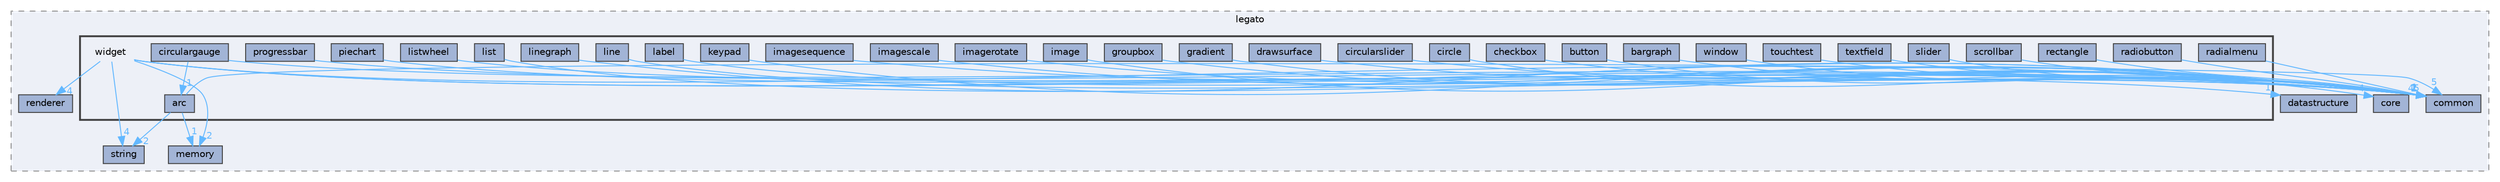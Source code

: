 digraph "C:/microchip/harmony3/gfx/middleware/legato/library/src/gfx/legato/widget"
{
 // INTERACTIVE_SVG=YES
 // LATEX_PDF_SIZE
  bgcolor="transparent";
  edge [fontname=Helvetica,fontsize=10,labelfontname=Helvetica,labelfontsize=10];
  node [fontname=Helvetica,fontsize=10,shape=box,height=0.2,width=0.4];
  compound=true
  subgraph clusterdir_df0e2b4cdb64d3722aa48eb6b18a67e5 {
    graph [ bgcolor="#edf0f7", pencolor="grey50", label="legato", fontname=Helvetica,fontsize=10 style="filled,dashed", URL="dir_df0e2b4cdb64d3722aa48eb6b18a67e5.html",tooltip=""]
  dir_18f2fdeeef31186486f6c44486de345c [label="renderer", fillcolor="#a2b4d6", color="grey25", style="filled", URL="dir_18f2fdeeef31186486f6c44486de345c.html",tooltip=""];
  dir_3305b49bc15ad9b5be28d221021115ae [label="string", fillcolor="#a2b4d6", color="grey25", style="filled", URL="dir_3305b49bc15ad9b5be28d221021115ae.html",tooltip=""];
  dir_6ea5fdd06250e5b2bba6c64e330e75e8 [label="core", fillcolor="#a2b4d6", color="grey25", style="filled", URL="dir_6ea5fdd06250e5b2bba6c64e330e75e8.html",tooltip=""];
  dir_8372a91ac24574313a1b22eb58258e4b [label="datastructure", fillcolor="#a2b4d6", color="grey25", style="filled", URL="dir_8372a91ac24574313a1b22eb58258e4b.html",tooltip=""];
  dir_b3f224f181338695a4734ca3080f2eb5 [label="common", fillcolor="#a2b4d6", color="grey25", style="filled", URL="dir_b3f224f181338695a4734ca3080f2eb5.html",tooltip=""];
  dir_eef5553a5c7369df9ec111a9376be40e [label="memory", fillcolor="#a2b4d6", color="grey25", style="filled", URL="dir_eef5553a5c7369df9ec111a9376be40e.html",tooltip=""];
  subgraph clusterdir_139e39c2cbbb9c4d4856e374ea12d038 {
    graph [ bgcolor="#edf0f7", pencolor="grey25", label="", fontname=Helvetica,fontsize=10 style="filled,bold", URL="dir_139e39c2cbbb9c4d4856e374ea12d038.html",tooltip=""]
    dir_139e39c2cbbb9c4d4856e374ea12d038 [shape=plaintext, label="widget"];
  dir_ea796a184f8dd67c3a4a1810276d9c0a [label="arc", fillcolor="#a2b4d6", color="grey25", style="filled", URL="dir_ea796a184f8dd67c3a4a1810276d9c0a.html",tooltip=""];
  dir_5860276ee1d246cf8783ae38bb2c9167 [label="bargraph", fillcolor="#a2b4d6", color="grey25", style="filled", URL="dir_5860276ee1d246cf8783ae38bb2c9167.html",tooltip=""];
  dir_2ccd5ea65f58f5050b13cd878018a6f6 [label="button", fillcolor="#a2b4d6", color="grey25", style="filled", URL="dir_2ccd5ea65f58f5050b13cd878018a6f6.html",tooltip=""];
  dir_61f791b9ac0c8883b32c7e177d9c9769 [label="checkbox", fillcolor="#a2b4d6", color="grey25", style="filled", URL="dir_61f791b9ac0c8883b32c7e177d9c9769.html",tooltip=""];
  dir_ba769330b26308451241b67476fafbde [label="circle", fillcolor="#a2b4d6", color="grey25", style="filled", URL="dir_ba769330b26308451241b67476fafbde.html",tooltip=""];
  dir_e59d3e6b124369ea14f72f7c598e40c4 [label="circulargauge", fillcolor="#a2b4d6", color="grey25", style="filled", URL="dir_e59d3e6b124369ea14f72f7c598e40c4.html",tooltip=""];
  dir_2fe423a4d32b719dd99630a8b54d4f98 [label="circularslider", fillcolor="#a2b4d6", color="grey25", style="filled", URL="dir_2fe423a4d32b719dd99630a8b54d4f98.html",tooltip=""];
  dir_f43edd6e57efc632cc65bdd586691760 [label="drawsurface", fillcolor="#a2b4d6", color="grey25", style="filled", URL="dir_f43edd6e57efc632cc65bdd586691760.html",tooltip=""];
  dir_f632967a3262f2e6f4f8ff464941d575 [label="gradient", fillcolor="#a2b4d6", color="grey25", style="filled", URL="dir_f632967a3262f2e6f4f8ff464941d575.html",tooltip=""];
  dir_6bedacda5ab9a21c153eb1ef15d975d0 [label="groupbox", fillcolor="#a2b4d6", color="grey25", style="filled", URL="dir_6bedacda5ab9a21c153eb1ef15d975d0.html",tooltip=""];
  dir_f916909e1c95424e1e4e053c3d2d072c [label="image", fillcolor="#a2b4d6", color="grey25", style="filled", URL="dir_f916909e1c95424e1e4e053c3d2d072c.html",tooltip=""];
  dir_fc1dbafbf4cf386850e5d06ad28bb439 [label="imagerotate", fillcolor="#a2b4d6", color="grey25", style="filled", URL="dir_fc1dbafbf4cf386850e5d06ad28bb439.html",tooltip=""];
  dir_5f0ea6ef509d688b7b247798d6d67556 [label="imagescale", fillcolor="#a2b4d6", color="grey25", style="filled", URL="dir_5f0ea6ef509d688b7b247798d6d67556.html",tooltip=""];
  dir_71455b53b811b862a2f615c0af7ea15e [label="imagesequence", fillcolor="#a2b4d6", color="grey25", style="filled", URL="dir_71455b53b811b862a2f615c0af7ea15e.html",tooltip=""];
  dir_ec7a6a9efb9f59a9ae2a2fdc6299bb1e [label="keypad", fillcolor="#a2b4d6", color="grey25", style="filled", URL="dir_ec7a6a9efb9f59a9ae2a2fdc6299bb1e.html",tooltip=""];
  dir_916f56971aee262d0d56f620d21e1033 [label="label", fillcolor="#a2b4d6", color="grey25", style="filled", URL="dir_916f56971aee262d0d56f620d21e1033.html",tooltip=""];
  dir_70bf8d34bd2255065b23fb42b7926ed9 [label="line", fillcolor="#a2b4d6", color="grey25", style="filled", URL="dir_70bf8d34bd2255065b23fb42b7926ed9.html",tooltip=""];
  dir_fa6d7e99251ad989d8d0861089bc1bba [label="linegraph", fillcolor="#a2b4d6", color="grey25", style="filled", URL="dir_fa6d7e99251ad989d8d0861089bc1bba.html",tooltip=""];
  dir_17dc6ecd1b604ac8f67dd1adf1caa689 [label="list", fillcolor="#a2b4d6", color="grey25", style="filled", URL="dir_17dc6ecd1b604ac8f67dd1adf1caa689.html",tooltip=""];
  dir_09fb61342f4054c8ae4043c267482be5 [label="listwheel", fillcolor="#a2b4d6", color="grey25", style="filled", URL="dir_09fb61342f4054c8ae4043c267482be5.html",tooltip=""];
  dir_0c7d95ea38cfce720c9fa5892f8ef183 [label="piechart", fillcolor="#a2b4d6", color="grey25", style="filled", URL="dir_0c7d95ea38cfce720c9fa5892f8ef183.html",tooltip=""];
  dir_acff0cb23e15b4d2a8ce9d5ba9fb316f [label="progressbar", fillcolor="#a2b4d6", color="grey25", style="filled", URL="dir_acff0cb23e15b4d2a8ce9d5ba9fb316f.html",tooltip=""];
  dir_a79b2a24eee33de41506757f3dbffa81 [label="radialmenu", fillcolor="#a2b4d6", color="grey25", style="filled", URL="dir_a79b2a24eee33de41506757f3dbffa81.html",tooltip=""];
  dir_46264740869f01a19d6281e415276e3e [label="radiobutton", fillcolor="#a2b4d6", color="grey25", style="filled", URL="dir_46264740869f01a19d6281e415276e3e.html",tooltip=""];
  dir_b4b1004d4a05839fb17abbe791dca554 [label="rectangle", fillcolor="#a2b4d6", color="grey25", style="filled", URL="dir_b4b1004d4a05839fb17abbe791dca554.html",tooltip=""];
  dir_7a971ada033fa09fab7dc98ab586b9ea [label="scrollbar", fillcolor="#a2b4d6", color="grey25", style="filled", URL="dir_7a971ada033fa09fab7dc98ab586b9ea.html",tooltip=""];
  dir_a90675f66de8e5615bc57b77bd97da8a [label="slider", fillcolor="#a2b4d6", color="grey25", style="filled", URL="dir_a90675f66de8e5615bc57b77bd97da8a.html",tooltip=""];
  dir_22bebc17460edd3d51d19cd5befaada2 [label="textfield", fillcolor="#a2b4d6", color="grey25", style="filled", URL="dir_22bebc17460edd3d51d19cd5befaada2.html",tooltip=""];
  dir_20e2566be23e0aa1baeb27f70a2ea96b [label="touchtest", fillcolor="#a2b4d6", color="grey25", style="filled", URL="dir_20e2566be23e0aa1baeb27f70a2ea96b.html",tooltip=""];
  dir_bbe9a681524168dca2c686e8724621ab [label="window", fillcolor="#a2b4d6", color="grey25", style="filled", URL="dir_bbe9a681524168dca2c686e8724621ab.html",tooltip=""];
  }
  }
  dir_139e39c2cbbb9c4d4856e374ea12d038->dir_18f2fdeeef31186486f6c44486de345c [headlabel="4", labeldistance=1.5 headhref="dir_000122_000091.html" color="steelblue1" fontcolor="steelblue1"];
  dir_139e39c2cbbb9c4d4856e374ea12d038->dir_3305b49bc15ad9b5be28d221021115ae [headlabel="4", labeldistance=1.5 headhref="dir_000122_000098.html" color="steelblue1" fontcolor="steelblue1"];
  dir_139e39c2cbbb9c4d4856e374ea12d038->dir_6ea5fdd06250e5b2bba6c64e330e75e8 [headlabel="4", labeldistance=1.5 headhref="dir_000122_000030.html" color="steelblue1" fontcolor="steelblue1"];
  dir_139e39c2cbbb9c4d4856e374ea12d038->dir_8372a91ac24574313a1b22eb58258e4b [headlabel="1", labeldistance=1.5 headhref="dir_000122_000031.html" color="steelblue1" fontcolor="steelblue1"];
  dir_139e39c2cbbb9c4d4856e374ea12d038->dir_b3f224f181338695a4734ca3080f2eb5 [headlabel="45", labeldistance=1.5 headhref="dir_000122_000011.html" color="steelblue1" fontcolor="steelblue1"];
  dir_139e39c2cbbb9c4d4856e374ea12d038->dir_eef5553a5c7369df9ec111a9376be40e [headlabel="2", labeldistance=1.5 headhref="dir_000122_000073.html" color="steelblue1" fontcolor="steelblue1"];
  dir_ea796a184f8dd67c3a4a1810276d9c0a->dir_3305b49bc15ad9b5be28d221021115ae [headlabel="2", labeldistance=1.5 headhref="dir_000001_000098.html" color="steelblue1" fontcolor="steelblue1"];
  dir_ea796a184f8dd67c3a4a1810276d9c0a->dir_b3f224f181338695a4734ca3080f2eb5 [headlabel="5", labeldistance=1.5 headhref="dir_000001_000011.html" color="steelblue1" fontcolor="steelblue1"];
  dir_ea796a184f8dd67c3a4a1810276d9c0a->dir_eef5553a5c7369df9ec111a9376be40e [headlabel="1", labeldistance=1.5 headhref="dir_000001_000073.html" color="steelblue1" fontcolor="steelblue1"];
  dir_5860276ee1d246cf8783ae38bb2c9167->dir_b3f224f181338695a4734ca3080f2eb5 [headlabel="1", labeldistance=1.5 headhref="dir_000003_000011.html" color="steelblue1" fontcolor="steelblue1"];
  dir_2ccd5ea65f58f5050b13cd878018a6f6->dir_b3f224f181338695a4734ca3080f2eb5 [headlabel="1", labeldistance=1.5 headhref="dir_000005_000011.html" color="steelblue1" fontcolor="steelblue1"];
  dir_61f791b9ac0c8883b32c7e177d9c9769->dir_b3f224f181338695a4734ca3080f2eb5 [headlabel="1", labeldistance=1.5 headhref="dir_000007_000011.html" color="steelblue1" fontcolor="steelblue1"];
  dir_ba769330b26308451241b67476fafbde->dir_b3f224f181338695a4734ca3080f2eb5 [headlabel="1", labeldistance=1.5 headhref="dir_000008_000011.html" color="steelblue1" fontcolor="steelblue1"];
  dir_e59d3e6b124369ea14f72f7c598e40c4->dir_b3f224f181338695a4734ca3080f2eb5 [headlabel="1", labeldistance=1.5 headhref="dir_000009_000011.html" color="steelblue1" fontcolor="steelblue1"];
  dir_e59d3e6b124369ea14f72f7c598e40c4->dir_ea796a184f8dd67c3a4a1810276d9c0a [headlabel="1", labeldistance=1.5 headhref="dir_000009_000001.html" color="steelblue1" fontcolor="steelblue1"];
  dir_2fe423a4d32b719dd99630a8b54d4f98->dir_b3f224f181338695a4734ca3080f2eb5 [headlabel="1", labeldistance=1.5 headhref="dir_000010_000011.html" color="steelblue1" fontcolor="steelblue1"];
  dir_f43edd6e57efc632cc65bdd586691760->dir_b3f224f181338695a4734ca3080f2eb5 [headlabel="1", labeldistance=1.5 headhref="dir_000032_000011.html" color="steelblue1" fontcolor="steelblue1"];
  dir_f632967a3262f2e6f4f8ff464941d575->dir_b3f224f181338695a4734ca3080f2eb5 [headlabel="1", labeldistance=1.5 headhref="dir_000042_000011.html" color="steelblue1" fontcolor="steelblue1"];
  dir_6bedacda5ab9a21c153eb1ef15d975d0->dir_b3f224f181338695a4734ca3080f2eb5 [headlabel="1", labeldistance=1.5 headhref="dir_000043_000011.html" color="steelblue1" fontcolor="steelblue1"];
  dir_f916909e1c95424e1e4e053c3d2d072c->dir_b3f224f181338695a4734ca3080f2eb5 [headlabel="1", labeldistance=1.5 headhref="dir_000046_000011.html" color="steelblue1" fontcolor="steelblue1"];
  dir_fc1dbafbf4cf386850e5d06ad28bb439->dir_b3f224f181338695a4734ca3080f2eb5 [headlabel="1", labeldistance=1.5 headhref="dir_000047_000011.html" color="steelblue1" fontcolor="steelblue1"];
  dir_5f0ea6ef509d688b7b247798d6d67556->dir_b3f224f181338695a4734ca3080f2eb5 [headlabel="1", labeldistance=1.5 headhref="dir_000048_000011.html" color="steelblue1" fontcolor="steelblue1"];
  dir_71455b53b811b862a2f615c0af7ea15e->dir_b3f224f181338695a4734ca3080f2eb5 [headlabel="1", labeldistance=1.5 headhref="dir_000049_000011.html" color="steelblue1" fontcolor="steelblue1"];
  dir_ec7a6a9efb9f59a9ae2a2fdc6299bb1e->dir_b3f224f181338695a4734ca3080f2eb5 [headlabel="1", labeldistance=1.5 headhref="dir_000052_000011.html" color="steelblue1" fontcolor="steelblue1"];
  dir_916f56971aee262d0d56f620d21e1033->dir_b3f224f181338695a4734ca3080f2eb5 [headlabel="1", labeldistance=1.5 headhref="dir_000053_000011.html" color="steelblue1" fontcolor="steelblue1"];
  dir_70bf8d34bd2255065b23fb42b7926ed9->dir_b3f224f181338695a4734ca3080f2eb5 [headlabel="1", labeldistance=1.5 headhref="dir_000067_000011.html" color="steelblue1" fontcolor="steelblue1"];
  dir_fa6d7e99251ad989d8d0861089bc1bba->dir_b3f224f181338695a4734ca3080f2eb5 [headlabel="1", labeldistance=1.5 headhref="dir_000068_000011.html" color="steelblue1" fontcolor="steelblue1"];
  dir_17dc6ecd1b604ac8f67dd1adf1caa689->dir_b3f224f181338695a4734ca3080f2eb5 [headlabel="1", labeldistance=1.5 headhref="dir_000070_000011.html" color="steelblue1" fontcolor="steelblue1"];
  dir_09fb61342f4054c8ae4043c267482be5->dir_b3f224f181338695a4734ca3080f2eb5 [headlabel="2", labeldistance=1.5 headhref="dir_000071_000011.html" color="steelblue1" fontcolor="steelblue1"];
  dir_0c7d95ea38cfce720c9fa5892f8ef183->dir_b3f224f181338695a4734ca3080f2eb5 [headlabel="1", labeldistance=1.5 headhref="dir_000081_000011.html" color="steelblue1" fontcolor="steelblue1"];
  dir_acff0cb23e15b4d2a8ce9d5ba9fb316f->dir_b3f224f181338695a4734ca3080f2eb5 [headlabel="1", labeldistance=1.5 headhref="dir_000086_000011.html" color="steelblue1" fontcolor="steelblue1"];
  dir_a79b2a24eee33de41506757f3dbffa81->dir_b3f224f181338695a4734ca3080f2eb5 [headlabel="1", labeldistance=1.5 headhref="dir_000087_000011.html" color="steelblue1" fontcolor="steelblue1"];
  dir_46264740869f01a19d6281e415276e3e->dir_b3f224f181338695a4734ca3080f2eb5 [headlabel="2", labeldistance=1.5 headhref="dir_000088_000011.html" color="steelblue1" fontcolor="steelblue1"];
  dir_b4b1004d4a05839fb17abbe791dca554->dir_b3f224f181338695a4734ca3080f2eb5 [headlabel="1", labeldistance=1.5 headhref="dir_000090_000011.html" color="steelblue1" fontcolor="steelblue1"];
  dir_7a971ada033fa09fab7dc98ab586b9ea->dir_b3f224f181338695a4734ca3080f2eb5 [headlabel="1", labeldistance=1.5 headhref="dir_000093_000011.html" color="steelblue1" fontcolor="steelblue1"];
  dir_a90675f66de8e5615bc57b77bd97da8a->dir_b3f224f181338695a4734ca3080f2eb5 [headlabel="1", labeldistance=1.5 headhref="dir_000095_000011.html" color="steelblue1" fontcolor="steelblue1"];
  dir_22bebc17460edd3d51d19cd5befaada2->dir_b3f224f181338695a4734ca3080f2eb5 [headlabel="1", labeldistance=1.5 headhref="dir_000119_000011.html" color="steelblue1" fontcolor="steelblue1"];
  dir_20e2566be23e0aa1baeb27f70a2ea96b->dir_b3f224f181338695a4734ca3080f2eb5 [headlabel="1", labeldistance=1.5 headhref="dir_000120_000011.html" color="steelblue1" fontcolor="steelblue1"];
  dir_bbe9a681524168dca2c686e8724621ab->dir_b3f224f181338695a4734ca3080f2eb5 [headlabel="1", labeldistance=1.5 headhref="dir_000123_000011.html" color="steelblue1" fontcolor="steelblue1"];
}
